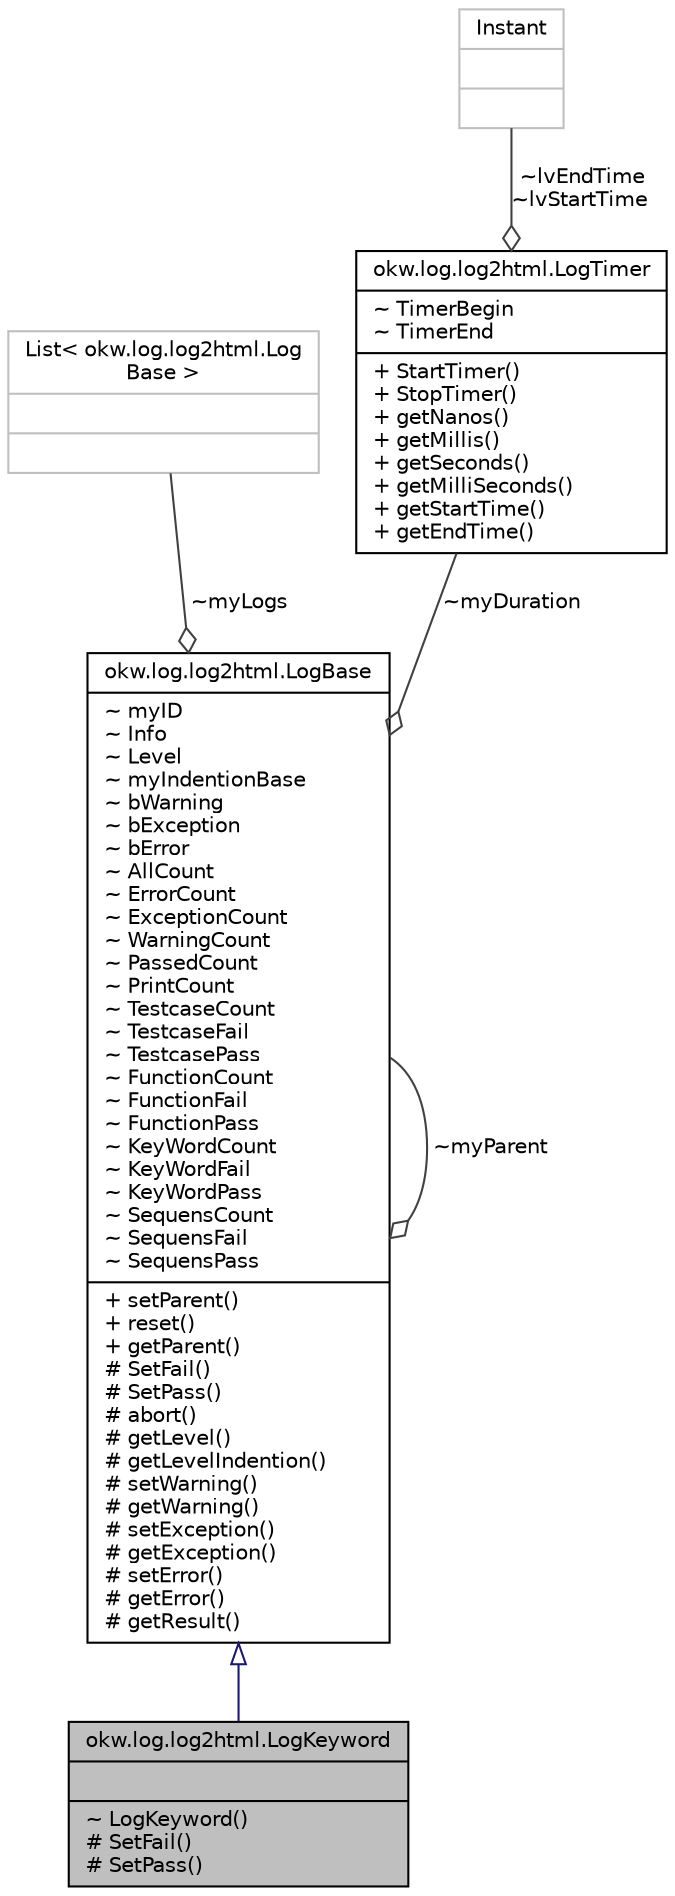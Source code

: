 digraph "okw.log.log2html.LogKeyword"
{
 // INTERACTIVE_SVG=YES
  edge [fontname="Helvetica",fontsize="10",labelfontname="Helvetica",labelfontsize="10"];
  node [fontname="Helvetica",fontsize="10",shape=record];
  Node1 [label="{okw.log.log2html.LogKeyword\n||~ LogKeyword()\l# SetFail()\l# SetPass()\l}",height=0.2,width=0.4,color="black", fillcolor="grey75", style="filled", fontcolor="black"];
  Node2 -> Node1 [dir="back",color="midnightblue",fontsize="10",style="solid",arrowtail="onormal",fontname="Helvetica"];
  Node2 [label="{okw.log.log2html.LogBase\n|~ myID\l~ Info\l~ Level\l~ myIndentionBase\l~ bWarning\l~ bException\l~ bError\l~ AllCount\l~ ErrorCount\l~ ExceptionCount\l~ WarningCount\l~ PassedCount\l~ PrintCount\l~ TestcaseCount\l~ TestcaseFail\l~ TestcasePass\l~ FunctionCount\l~ FunctionFail\l~ FunctionPass\l~ KeyWordCount\l~ KeyWordFail\l~ KeyWordPass\l~ SequensCount\l~ SequensFail\l~ SequensPass\l|+ setParent()\l+ reset()\l+ getParent()\l# SetFail()\l# SetPass()\l# abort()\l# getLevel()\l# getLevelIndention()\l# setWarning()\l# getWarning()\l# setException()\l# getException()\l# setError()\l# getError()\l# getResult()\l}",height=0.2,width=0.4,color="black", fillcolor="white", style="filled",URL="$classokw_1_1log_1_1log2html_1_1_log_base.html"];
  Node2 -> Node2 [color="grey25",fontsize="10",style="solid",label=" ~myParent" ,arrowhead="odiamond",fontname="Helvetica"];
  Node3 -> Node2 [color="grey25",fontsize="10",style="solid",label=" ~myLogs" ,arrowhead="odiamond",fontname="Helvetica"];
  Node3 [label="{List\< okw.log.log2html.Log\lBase \>\n||}",height=0.2,width=0.4,color="grey75", fillcolor="white", style="filled"];
  Node4 -> Node2 [color="grey25",fontsize="10",style="solid",label=" ~myDuration" ,arrowhead="odiamond",fontname="Helvetica"];
  Node4 [label="{okw.log.log2html.LogTimer\n|~ TimerBegin\l~ TimerEnd\l|+ StartTimer()\l+ StopTimer()\l+ getNanos()\l+ getMillis()\l+ getSeconds()\l+ getMilliSeconds()\l+ getStartTime()\l+ getEndTime()\l}",height=0.2,width=0.4,color="black", fillcolor="white", style="filled",URL="$classokw_1_1log_1_1log2html_1_1_log_timer.html"];
  Node5 -> Node4 [color="grey25",fontsize="10",style="solid",label=" ~lvEndTime\n~lvStartTime" ,arrowhead="odiamond",fontname="Helvetica"];
  Node5 [label="{Instant\n||}",height=0.2,width=0.4,color="grey75", fillcolor="white", style="filled"];
}
